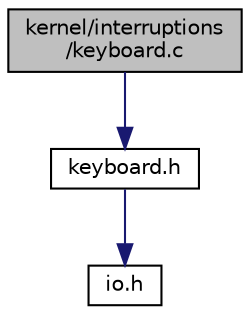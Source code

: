 digraph "kernel/interruptions/keyboard.c"
{
  edge [fontname="Helvetica",fontsize="10",labelfontname="Helvetica",labelfontsize="10"];
  node [fontname="Helvetica",fontsize="10",shape=record];
  Node1 [label="kernel/interruptions\l/keyboard.c",height=0.2,width=0.4,color="black", fillcolor="grey75", style="filled", fontcolor="black"];
  Node1 -> Node2 [color="midnightblue",fontsize="10",style="solid",fontname="Helvetica"];
  Node2 [label="keyboard.h",height=0.2,width=0.4,color="black", fillcolor="white", style="filled",URL="$keyboard_8h.html"];
  Node2 -> Node3 [color="midnightblue",fontsize="10",style="solid",fontname="Helvetica"];
  Node3 [label="io.h",height=0.2,width=0.4,color="black", fillcolor="white", style="filled",URL="$io_8h.html"];
}
